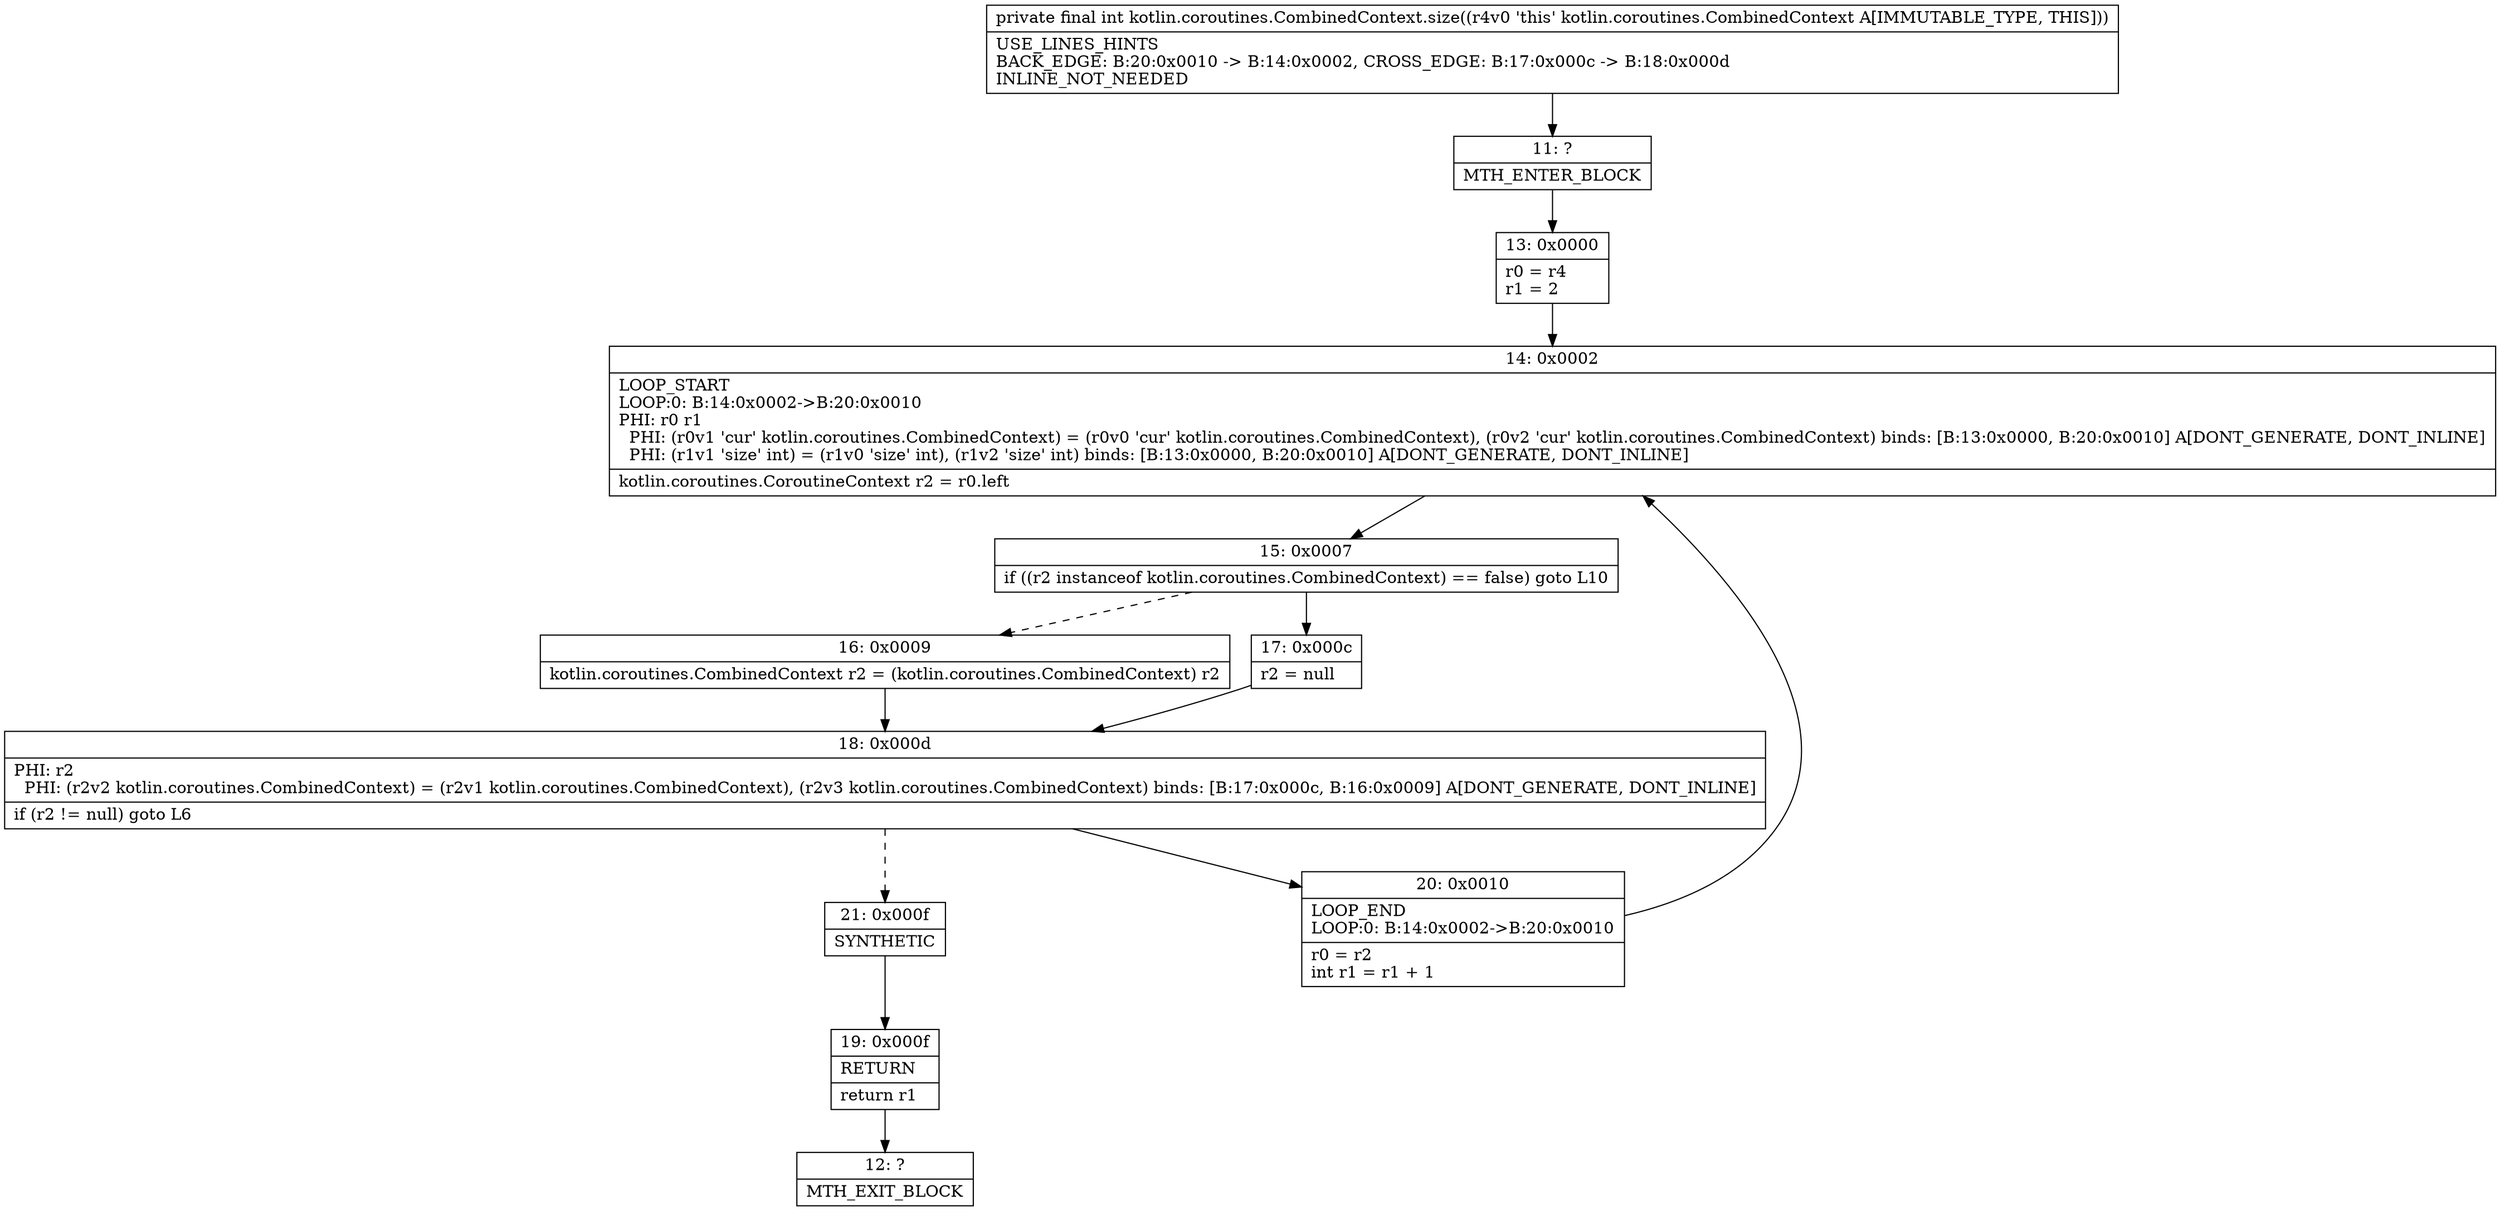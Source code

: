 digraph "CFG forkotlin.coroutines.CombinedContext.size()I" {
Node_11 [shape=record,label="{11\:\ ?|MTH_ENTER_BLOCK\l}"];
Node_13 [shape=record,label="{13\:\ 0x0000|r0 = r4\lr1 = 2\l}"];
Node_14 [shape=record,label="{14\:\ 0x0002|LOOP_START\lLOOP:0: B:14:0x0002\-\>B:20:0x0010\lPHI: r0 r1 \l  PHI: (r0v1 'cur' kotlin.coroutines.CombinedContext) = (r0v0 'cur' kotlin.coroutines.CombinedContext), (r0v2 'cur' kotlin.coroutines.CombinedContext) binds: [B:13:0x0000, B:20:0x0010] A[DONT_GENERATE, DONT_INLINE]\l  PHI: (r1v1 'size' int) = (r1v0 'size' int), (r1v2 'size' int) binds: [B:13:0x0000, B:20:0x0010] A[DONT_GENERATE, DONT_INLINE]\l|kotlin.coroutines.CoroutineContext r2 = r0.left\l}"];
Node_15 [shape=record,label="{15\:\ 0x0007|if ((r2 instanceof kotlin.coroutines.CombinedContext) == false) goto L10\l}"];
Node_16 [shape=record,label="{16\:\ 0x0009|kotlin.coroutines.CombinedContext r2 = (kotlin.coroutines.CombinedContext) r2\l}"];
Node_18 [shape=record,label="{18\:\ 0x000d|PHI: r2 \l  PHI: (r2v2 kotlin.coroutines.CombinedContext) = (r2v1 kotlin.coroutines.CombinedContext), (r2v3 kotlin.coroutines.CombinedContext) binds: [B:17:0x000c, B:16:0x0009] A[DONT_GENERATE, DONT_INLINE]\l|if (r2 != null) goto L6\l}"];
Node_20 [shape=record,label="{20\:\ 0x0010|LOOP_END\lLOOP:0: B:14:0x0002\-\>B:20:0x0010\l|r0 = r2\lint r1 = r1 + 1\l}"];
Node_21 [shape=record,label="{21\:\ 0x000f|SYNTHETIC\l}"];
Node_19 [shape=record,label="{19\:\ 0x000f|RETURN\l|return r1\l}"];
Node_12 [shape=record,label="{12\:\ ?|MTH_EXIT_BLOCK\l}"];
Node_17 [shape=record,label="{17\:\ 0x000c|r2 = null\l}"];
MethodNode[shape=record,label="{private final int kotlin.coroutines.CombinedContext.size((r4v0 'this' kotlin.coroutines.CombinedContext A[IMMUTABLE_TYPE, THIS]))  | USE_LINES_HINTS\lBACK_EDGE: B:20:0x0010 \-\> B:14:0x0002, CROSS_EDGE: B:17:0x000c \-\> B:18:0x000d\lINLINE_NOT_NEEDED\l}"];
MethodNode -> Node_11;Node_11 -> Node_13;
Node_13 -> Node_14;
Node_14 -> Node_15;
Node_15 -> Node_16[style=dashed];
Node_15 -> Node_17;
Node_16 -> Node_18;
Node_18 -> Node_20;
Node_18 -> Node_21[style=dashed];
Node_20 -> Node_14;
Node_21 -> Node_19;
Node_19 -> Node_12;
Node_17 -> Node_18;
}

